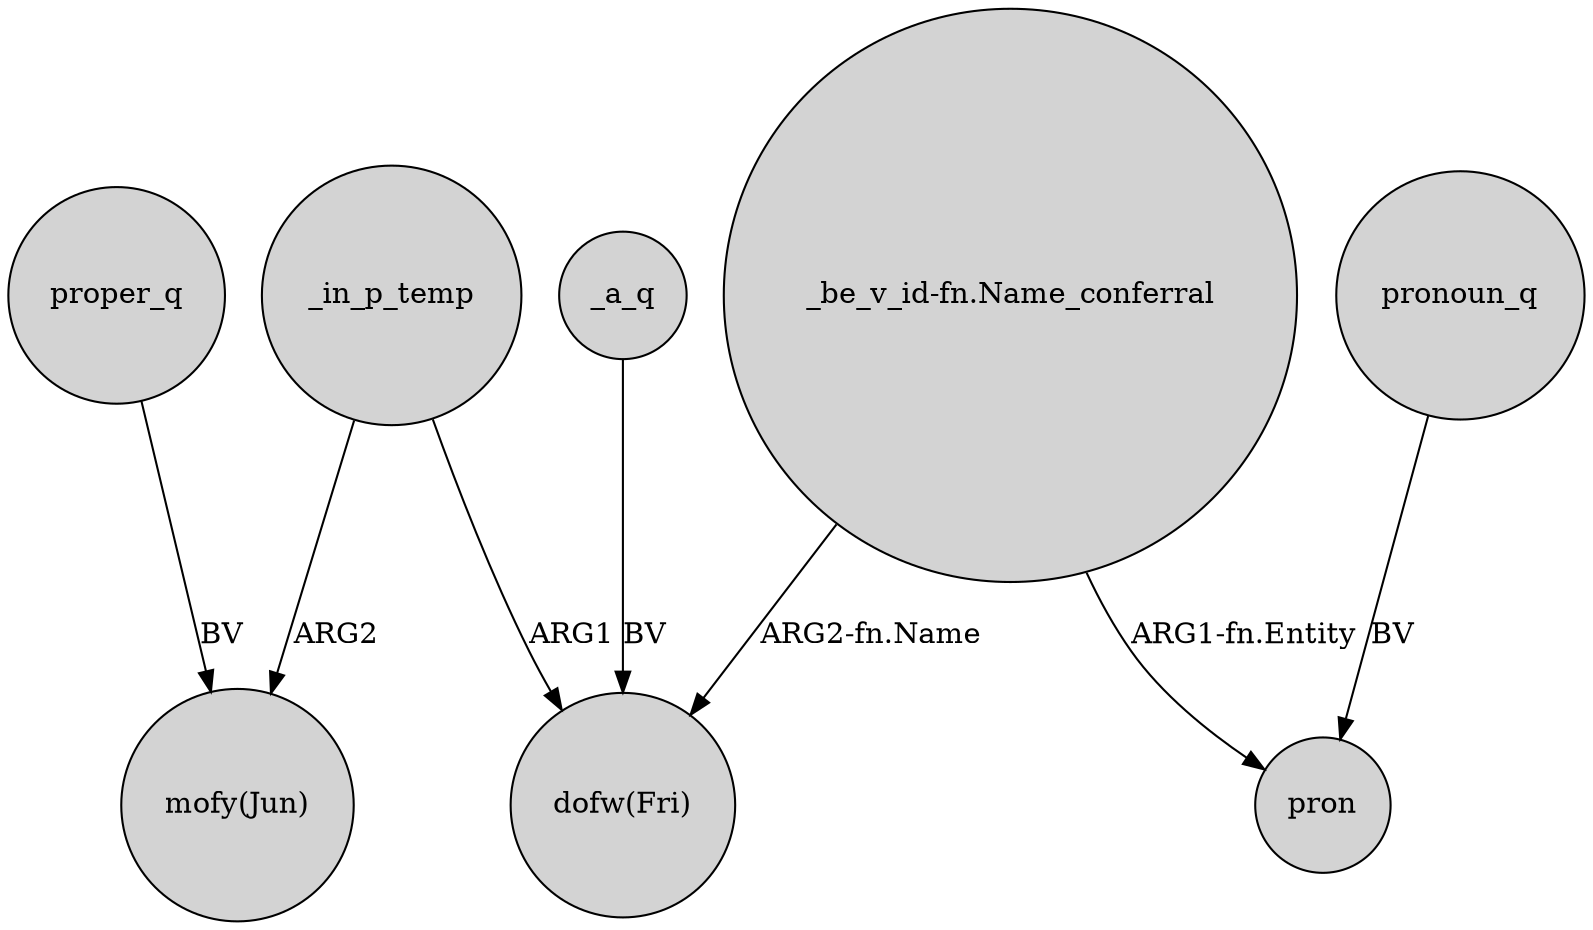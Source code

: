 digraph {
	node [shape=circle style=filled]
	proper_q -> "mofy(Jun)" [label=BV]
	_in_p_temp -> "mofy(Jun)" [label=ARG2]
	_a_q -> "dofw(Fri)" [label=BV]
	pronoun_q -> pron [label=BV]
	"_be_v_id-fn.Name_conferral" -> pron [label="ARG1-fn.Entity"]
	_in_p_temp -> "dofw(Fri)" [label=ARG1]
	"_be_v_id-fn.Name_conferral" -> "dofw(Fri)" [label="ARG2-fn.Name"]
}
